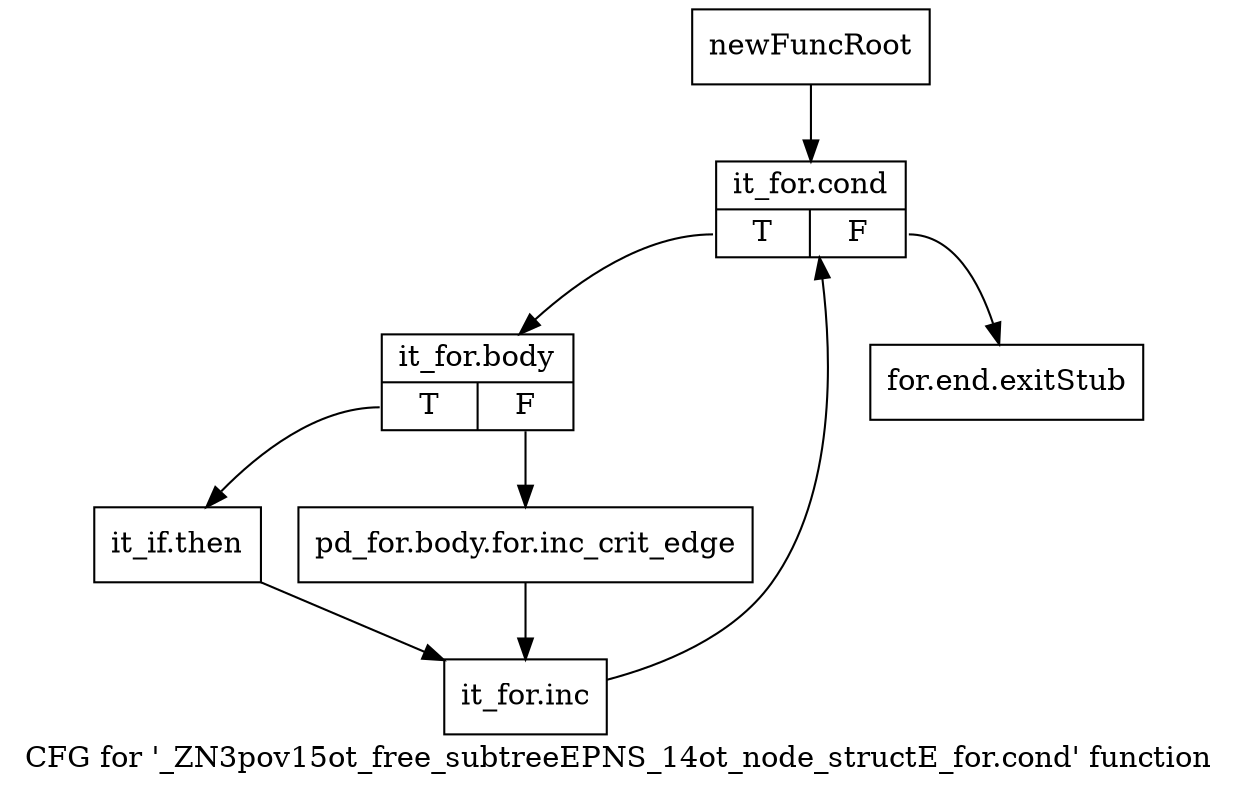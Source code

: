 digraph "CFG for '_ZN3pov15ot_free_subtreeEPNS_14ot_node_structE_for.cond' function" {
	label="CFG for '_ZN3pov15ot_free_subtreeEPNS_14ot_node_structE_for.cond' function";

	Node0x26e4790 [shape=record,label="{newFuncRoot}"];
	Node0x26e4790 -> Node0x26e4830;
	Node0x26e47e0 [shape=record,label="{for.end.exitStub}"];
	Node0x26e4830 [shape=record,label="{it_for.cond|{<s0>T|<s1>F}}"];
	Node0x26e4830:s0 -> Node0x26e4880;
	Node0x26e4830:s1 -> Node0x26e47e0;
	Node0x26e4880 [shape=record,label="{it_for.body|{<s0>T|<s1>F}}"];
	Node0x26e4880:s0 -> Node0x26e4920;
	Node0x26e4880:s1 -> Node0x26e48d0;
	Node0x26e48d0 [shape=record,label="{pd_for.body.for.inc_crit_edge}"];
	Node0x26e48d0 -> Node0x26e4970;
	Node0x26e4920 [shape=record,label="{it_if.then}"];
	Node0x26e4920 -> Node0x26e4970;
	Node0x26e4970 [shape=record,label="{it_for.inc}"];
	Node0x26e4970 -> Node0x26e4830;
}
